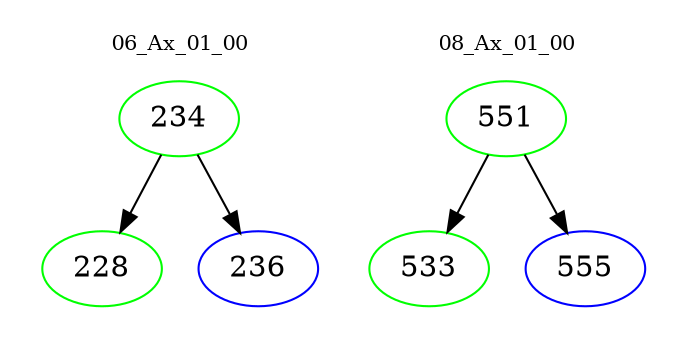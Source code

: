 digraph{
subgraph cluster_0 {
color = white
label = "06_Ax_01_00";
fontsize=10;
T0_234 [label="234", color="green"]
T0_234 -> T0_228 [color="black"]
T0_228 [label="228", color="green"]
T0_234 -> T0_236 [color="black"]
T0_236 [label="236", color="blue"]
}
subgraph cluster_1 {
color = white
label = "08_Ax_01_00";
fontsize=10;
T1_551 [label="551", color="green"]
T1_551 -> T1_533 [color="black"]
T1_533 [label="533", color="green"]
T1_551 -> T1_555 [color="black"]
T1_555 [label="555", color="blue"]
}
}

